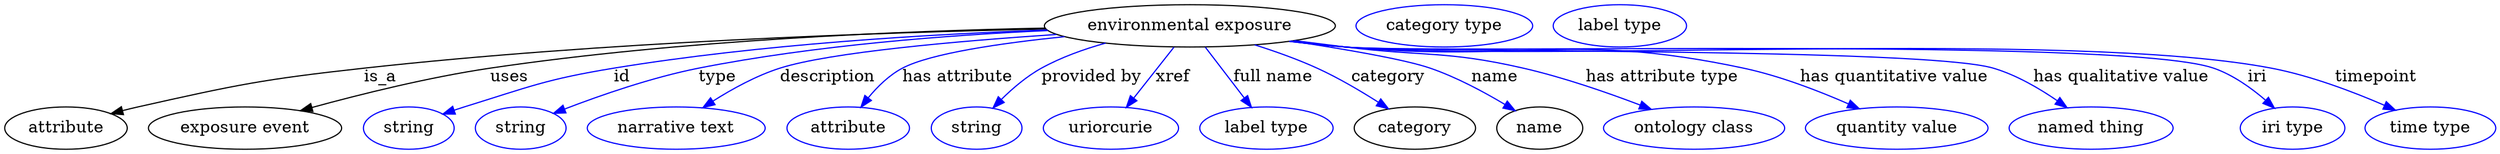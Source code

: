 digraph {
	graph [bb="0,0,2111.2,123"];
	node [label="\N"];
	"environmental exposure"	[height=0.5,
		label="environmental exposure",
		pos="1003,105",
		width=3.4303];
	attribute	[height=0.5,
		pos="51.995,18",
		width=1.4443];
	"environmental exposure" -> attribute	[label=is_a,
		lp="322,61.5",
		pos="e,90.239,30.314 880.87,102.18 741.8,99.103 507.96,90.878 308,69 220.62,59.44 198.78,55.158 113,36 108.83,35.07 104.53,34.031 100.22,\
32.938"];
	"exposure event"	[height=0.5,
		pos="204,18",
		width=2.2748];
	"environmental exposure" -> "exposure event"	[label=uses,
		lp="432.5,61.5",
		pos="e,251.53,32.693 880.39,102.82 761.2,100.22 575.34,92.364 416,69 363,61.229 303.75,46.751 261.39,35.366"];
	id	[color=blue,
		height=0.5,
		label=string,
		pos="342,18",
		width=1.0652];
	"environmental exposure" -> id	[color=blue,
		label=id,
		lp="523,61.5",
		pos="e,371.38,29.714 881.69,101.48 782.71,97.946 639.56,89.441 516,69 468.72,61.179 416.05,44.941 381.17,33.085",
		style=solid];
	type	[color=blue,
		height=0.5,
		label=string,
		pos="437,18",
		width=1.0652];
	"environmental exposure" -> type	[color=blue,
		label=type,
		lp="604,61.5",
		pos="e,464.82,30.512 882.13,101 798.79,97.183 685.84,88.539 588,69 548.34,61.081 504.64,45.86 474.5,34.283",
		style=solid];
	description	[color=blue,
		height=0.5,
		label="narrative text",
		pos="569,18",
		width=2.0943];
	"environmental exposure" -> description	[color=blue,
		label=description,
		lp="696.5,61.5",
		pos="e,591.38,35.41 890.02,97.719 805.75,92.075 698.22,82.575 656,69 636.12,62.611 615.8,51.251 599.79,40.971",
		style=solid];
	"has attribute"	[color=blue,
		height=0.5,
		label=attribute,
		pos="714,18",
		width=1.4443];
	"environmental exposure" -> "has attribute"	[color=blue,
		label="has attribute",
		lp="806,61.5",
		pos="e,724.46,35.753 896.21,95.877 842.03,90.336 782.73,81.669 759,69 747.84,63.046 738.07,53.184 730.51,43.784",
		style=solid];
	"provided by"	[color=blue,
		height=0.5,
		label=string,
		pos="822,18",
		width=1.0652];
	"environmental exposure" -> "provided by"	[color=blue,
		label="provided by",
		lp="919.5,61.5",
		pos="e,835.9,35.117 931.4,90.313 913,85.153 893.69,78.216 877,69 864.52,62.111 852.56,51.857 843.01,42.425",
		style=solid];
	xref	[color=blue,
		height=0.5,
		label=uriorcurie,
		pos="936,18",
		width=1.5887];
	"environmental exposure" -> xref	[color=blue,
		label=xref,
		lp="988.5,61.5",
		pos="e,949.08,35.597 989.44,86.799 979.68,74.426 966.39,57.555 955.49,43.738",
		style=solid];
	"full name"	[color=blue,
		height=0.5,
		label="label type",
		pos="1068,18",
		width=1.5707];
	"environmental exposure" -> "full name"	[color=blue,
		label="full name",
		lp="1073.5,61.5",
		pos="e,1055.3,35.597 1016.1,86.799 1025.6,74.426 1038.5,57.555 1049.1,43.738",
		style=solid];
	category	[height=0.5,
		pos="1194,18",
		width=1.4263];
	"environmental exposure" -> category	[color=blue,
		label=category,
		lp="1171.5,61.5",
		pos="e,1171.9,34.247 1058,88.838 1075.3,83.375 1094.2,76.645 1111,69 1129,60.774 1148.1,49.524 1163.3,39.778",
		style=solid];
	name	[height=0.5,
		pos="1300,18",
		width=1.011];
	"environmental exposure" -> name	[color=blue,
		label=name,
		lp="1262,61.5",
		pos="e,1279.1,32.786 1089,92.075 1134.4,85.203 1185.3,76.473 1207,69 1229.3,61.326 1252.6,48.746 1270.4,38.125",
		style=solid];
	"has attribute type"	[color=blue,
		height=0.5,
		label="ontology class",
		pos="1431,18",
		width=2.1304];
	"environmental exposure" -> "has attribute type"	[color=blue,
		label="has attribute type",
		lp="1404,61.5",
		pos="e,1394.7,33.95 1091.7,92.455 1106.2,90.607 1121,88.734 1135,87 1202.1,78.683 1220.1,84.102 1286,69 1319.9,61.229 1356.9,48.374 1385.1,\
37.644",
		style=solid];
	"has quantitative value"	[color=blue,
		height=0.5,
		label="quantity value",
		pos="1603,18",
		width=2.1484];
	"environmental exposure" -> "has quantitative value"	[color=blue,
		label="has quantitative value",
		lp="1601,61.5",
		pos="e,1571.3,34.441 1088.8,92.002 1104.2,90.125 1120,88.359 1135,87 1284.8,73.383 1325.9,100.39 1473,69 1503.8,62.424 1537,49.581 1562.1,\
38.559",
		style=solid];
	"has qualitative value"	[color=blue,
		height=0.5,
		label="named thing",
		pos="1768,18",
		width=1.9318];
	"environmental exposure" -> "has qualitative value"	[color=blue,
		label="has qualitative value",
		lp="1793.5,61.5",
		pos="e,1747.6,35.393 1087.7,91.874 1103.4,89.974 1119.7,88.234 1135,87 1195.9,82.089 1626.4,86.335 1685,69 1704.4,63.259 1723.9,51.862 \
1739.1,41.397",
		style=solid];
	iri	[color=blue,
		height=0.5,
		label="iri type",
		pos="1939,18",
		width=1.2277];
	"environmental exposure" -> iri	[color=blue,
		label=iri,
		lp="1909,61.5",
		pos="e,1923.6,34.927 1087.4,91.812 1103.2,89.906 1119.6,88.179 1135,87 1216.7,80.76 1794.6,95.757 1872,69 1888.3,63.376 1903.8,52.228 \
1915.9,41.883",
		style=solid];
	timepoint	[color=blue,
		height=0.5,
		label="time type",
		pos="2056,18",
		width=1.5346];
	"environmental exposure" -> timepoint	[color=blue,
		label=timepoint,
		lp="2010,61.5",
		pos="e,2026.3,33.284 1087.4,91.793 1103.2,89.888 1119.6,88.168 1135,87 1309.2,73.824 1749.4,101.79 1921,69 1954.4,62.608 1990.5,48.854 \
2017,37.387",
		style=solid];
	"named thing_category"	[color=blue,
		height=0.5,
		label="category type",
		pos="1219,105",
		width=2.0762];
	attribute_name	[color=blue,
		height=0.5,
		label="label type",
		pos="1368,105",
		width=1.5707];
}
